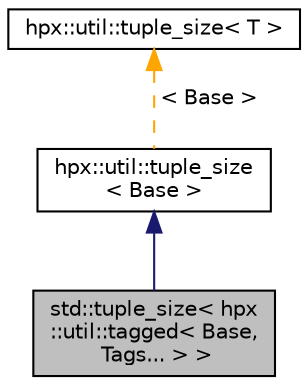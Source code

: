 digraph "std::tuple_size&lt; hpx::util::tagged&lt; Base, Tags... &gt; &gt;"
{
  edge [fontname="Helvetica",fontsize="10",labelfontname="Helvetica",labelfontsize="10"];
  node [fontname="Helvetica",fontsize="10",shape=record];
  Node3 [label="std::tuple_size\< hpx\l::util::tagged\< Base,\l Tags... \> \>",height=0.2,width=0.4,color="black", fillcolor="grey75", style="filled", fontcolor="black"];
  Node4 -> Node3 [dir="back",color="midnightblue",fontsize="10",style="solid",fontname="Helvetica"];
  Node4 [label="hpx::util::tuple_size\l\< Base \>",height=0.2,width=0.4,color="black", fillcolor="white", style="filled",URL="$d6/d0b/structhpx_1_1util_1_1tuple__size.html"];
  Node5 -> Node4 [dir="back",color="orange",fontsize="10",style="dashed",label=" \< Base \>" ,fontname="Helvetica"];
  Node5 [label="hpx::util::tuple_size\< T \>",height=0.2,width=0.4,color="black", fillcolor="white", style="filled",URL="$d6/d0b/structhpx_1_1util_1_1tuple__size.html"];
}
